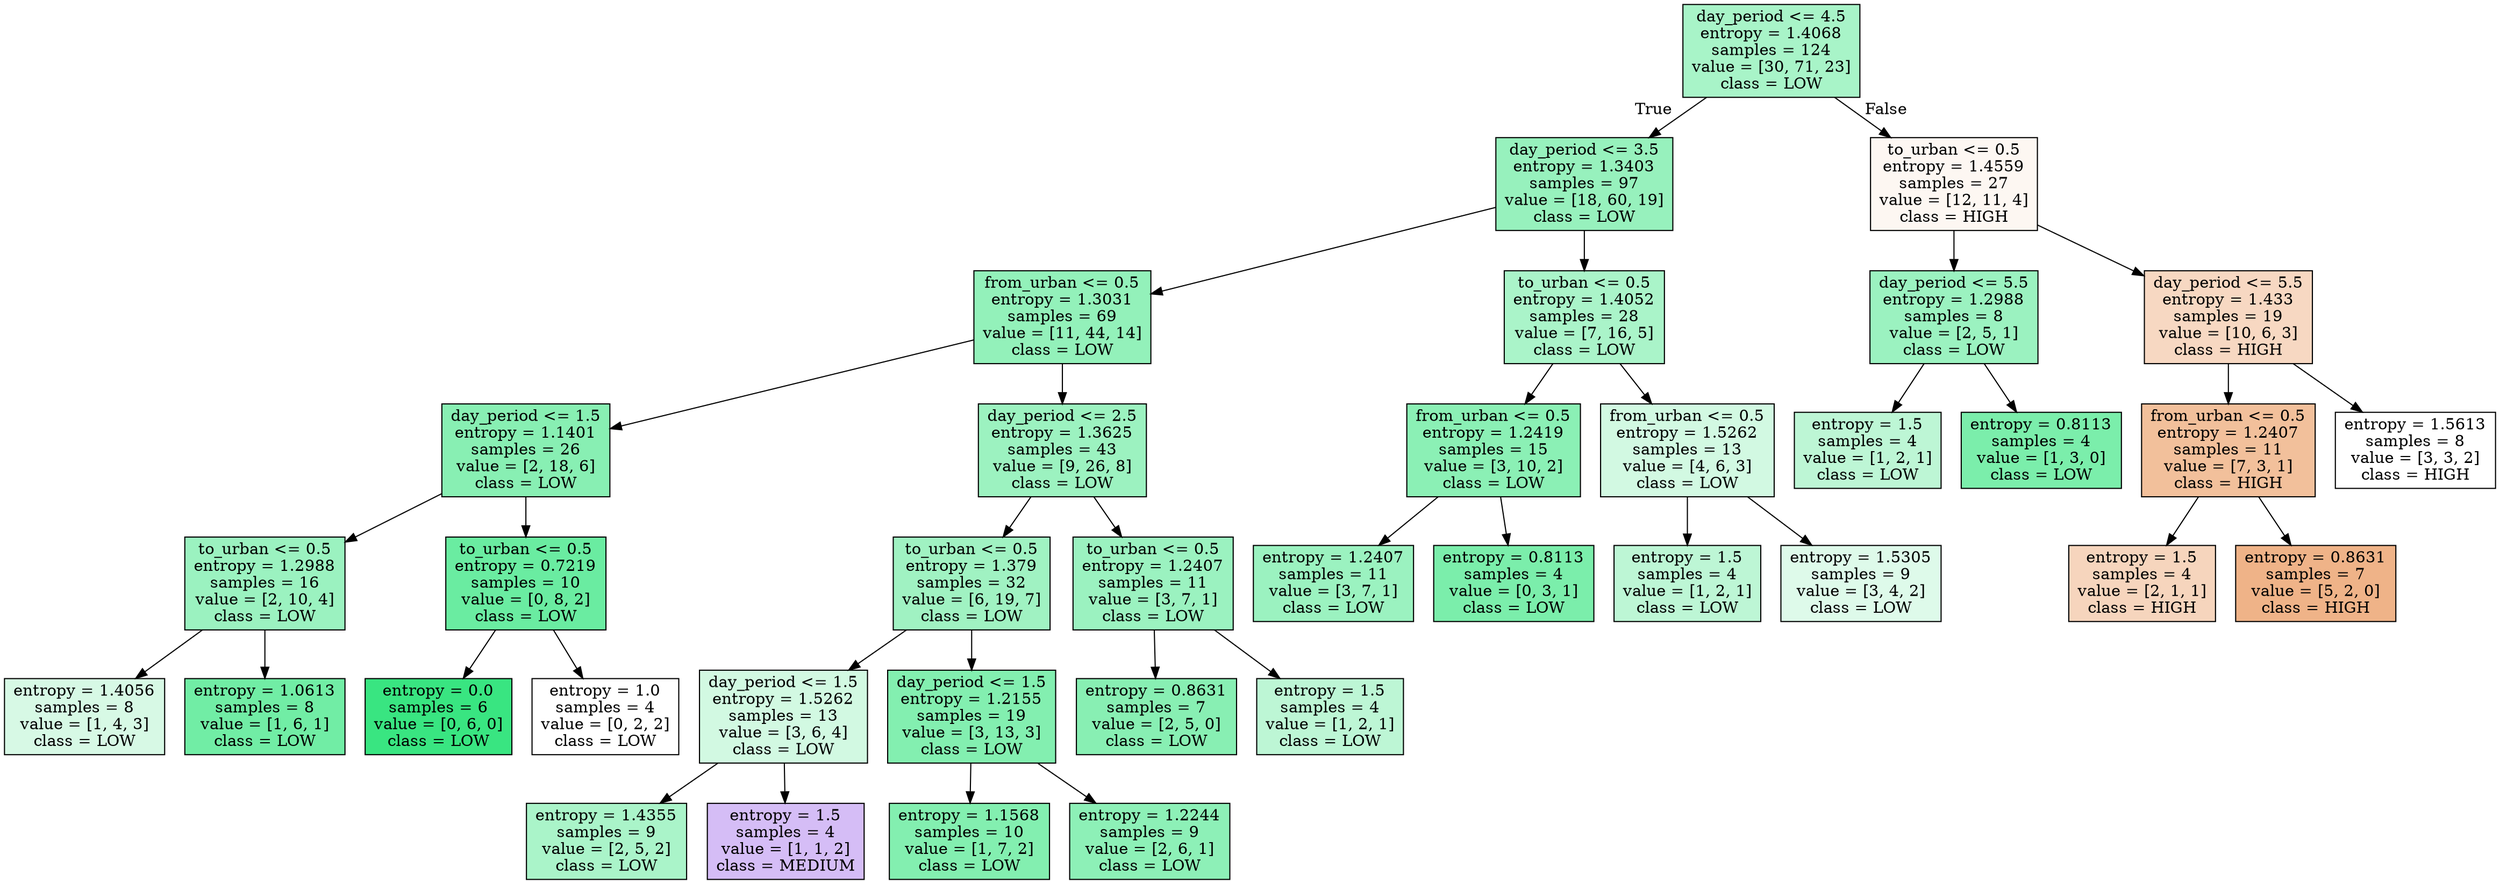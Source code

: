 digraph Tree {
node [shape=box, style="filled", color="black"] ;
0 [label="day_period <= 4.5\nentropy = 1.4068\nsamples = 124\nvalue = [30, 71, 23]\nclass = LOW", fillcolor="#39e5816f"] ;
1 [label="day_period <= 3.5\nentropy = 1.3403\nsamples = 97\nvalue = [18, 60, 19]\nclass = LOW", fillcolor="#39e58186"] ;
0 -> 1 [labeldistance=2.5, labelangle=45, headlabel="True"] ;
2 [label="from_urban <= 0.5\nentropy = 1.3031\nsamples = 69\nvalue = [11, 44, 14]\nclass = LOW", fillcolor="#39e5818b"] ;
1 -> 2 ;
3 [label="day_period <= 1.5\nentropy = 1.1401\nsamples = 26\nvalue = [2, 18, 6]\nclass = LOW", fillcolor="#39e58199"] ;
2 -> 3 ;
4 [label="to_urban <= 0.5\nentropy = 1.2988\nsamples = 16\nvalue = [2, 10, 4]\nclass = LOW", fillcolor="#39e58180"] ;
3 -> 4 ;
5 [label="entropy = 1.4056\nsamples = 8\nvalue = [1, 4, 3]\nclass = LOW", fillcolor="#39e58133"] ;
4 -> 5 ;
6 [label="entropy = 1.0613\nsamples = 8\nvalue = [1, 6, 1]\nclass = LOW", fillcolor="#39e581b6"] ;
4 -> 6 ;
7 [label="to_urban <= 0.5\nentropy = 0.7219\nsamples = 10\nvalue = [0, 8, 2]\nclass = LOW", fillcolor="#39e581bf"] ;
3 -> 7 ;
8 [label="entropy = 0.0\nsamples = 6\nvalue = [0, 6, 0]\nclass = LOW", fillcolor="#39e581ff"] ;
7 -> 8 ;
9 [label="entropy = 1.0\nsamples = 4\nvalue = [0, 2, 2]\nclass = LOW", fillcolor="#39e58100"] ;
7 -> 9 ;
10 [label="day_period <= 2.5\nentropy = 1.3625\nsamples = 43\nvalue = [9, 26, 8]\nclass = LOW", fillcolor="#39e5817f"] ;
2 -> 10 ;
11 [label="to_urban <= 0.5\nentropy = 1.379\nsamples = 32\nvalue = [6, 19, 7]\nclass = LOW", fillcolor="#39e5817a"] ;
10 -> 11 ;
12 [label="day_period <= 1.5\nentropy = 1.5262\nsamples = 13\nvalue = [3, 6, 4]\nclass = LOW", fillcolor="#39e58139"] ;
11 -> 12 ;
13 [label="entropy = 1.4355\nsamples = 9\nvalue = [2, 5, 2]\nclass = LOW", fillcolor="#39e5816d"] ;
12 -> 13 ;
14 [label="entropy = 1.5\nsamples = 4\nvalue = [1, 1, 2]\nclass = MEDIUM", fillcolor="#8139e555"] ;
12 -> 14 ;
15 [label="day_period <= 1.5\nentropy = 1.2155\nsamples = 19\nvalue = [3, 13, 3]\nclass = LOW", fillcolor="#39e5819f"] ;
11 -> 15 ;
16 [label="entropy = 1.1568\nsamples = 10\nvalue = [1, 7, 2]\nclass = LOW", fillcolor="#39e5819f"] ;
15 -> 16 ;
17 [label="entropy = 1.2244\nsamples = 9\nvalue = [2, 6, 1]\nclass = LOW", fillcolor="#39e58192"] ;
15 -> 17 ;
18 [label="to_urban <= 0.5\nentropy = 1.2407\nsamples = 11\nvalue = [3, 7, 1]\nclass = LOW", fillcolor="#39e58180"] ;
10 -> 18 ;
19 [label="entropy = 0.8631\nsamples = 7\nvalue = [2, 5, 0]\nclass = LOW", fillcolor="#39e58199"] ;
18 -> 19 ;
20 [label="entropy = 1.5\nsamples = 4\nvalue = [1, 2, 1]\nclass = LOW", fillcolor="#39e58155"] ;
18 -> 20 ;
21 [label="to_urban <= 0.5\nentropy = 1.4052\nsamples = 28\nvalue = [7, 16, 5]\nclass = LOW", fillcolor="#39e5816d"] ;
1 -> 21 ;
22 [label="from_urban <= 0.5\nentropy = 1.2419\nsamples = 15\nvalue = [3, 10, 2]\nclass = LOW", fillcolor="#39e58195"] ;
21 -> 22 ;
23 [label="entropy = 1.2407\nsamples = 11\nvalue = [3, 7, 1]\nclass = LOW", fillcolor="#39e58180"] ;
22 -> 23 ;
24 [label="entropy = 0.8113\nsamples = 4\nvalue = [0, 3, 1]\nclass = LOW", fillcolor="#39e581aa"] ;
22 -> 24 ;
25 [label="from_urban <= 0.5\nentropy = 1.5262\nsamples = 13\nvalue = [4, 6, 3]\nclass = LOW", fillcolor="#39e58139"] ;
21 -> 25 ;
26 [label="entropy = 1.5\nsamples = 4\nvalue = [1, 2, 1]\nclass = LOW", fillcolor="#39e58155"] ;
25 -> 26 ;
27 [label="entropy = 1.5305\nsamples = 9\nvalue = [3, 4, 2]\nclass = LOW", fillcolor="#39e5812a"] ;
25 -> 27 ;
28 [label="to_urban <= 0.5\nentropy = 1.4559\nsamples = 27\nvalue = [12, 11, 4]\nclass = HIGH", fillcolor="#e5813910"] ;
0 -> 28 [labeldistance=2.5, labelangle=-45, headlabel="False"] ;
29 [label="day_period <= 5.5\nentropy = 1.2988\nsamples = 8\nvalue = [2, 5, 1]\nclass = LOW", fillcolor="#39e58180"] ;
28 -> 29 ;
30 [label="entropy = 1.5\nsamples = 4\nvalue = [1, 2, 1]\nclass = LOW", fillcolor="#39e58155"] ;
29 -> 30 ;
31 [label="entropy = 0.8113\nsamples = 4\nvalue = [1, 3, 0]\nclass = LOW", fillcolor="#39e581aa"] ;
29 -> 31 ;
32 [label="day_period <= 5.5\nentropy = 1.433\nsamples = 19\nvalue = [10, 6, 3]\nclass = HIGH", fillcolor="#e581394e"] ;
28 -> 32 ;
33 [label="from_urban <= 0.5\nentropy = 1.2407\nsamples = 11\nvalue = [7, 3, 1]\nclass = HIGH", fillcolor="#e5813980"] ;
32 -> 33 ;
34 [label="entropy = 1.5\nsamples = 4\nvalue = [2, 1, 1]\nclass = HIGH", fillcolor="#e5813955"] ;
33 -> 34 ;
35 [label="entropy = 0.8631\nsamples = 7\nvalue = [5, 2, 0]\nclass = HIGH", fillcolor="#e5813999"] ;
33 -> 35 ;
36 [label="entropy = 1.5613\nsamples = 8\nvalue = [3, 3, 2]\nclass = HIGH", fillcolor="#e5813900"] ;
32 -> 36 ;
}